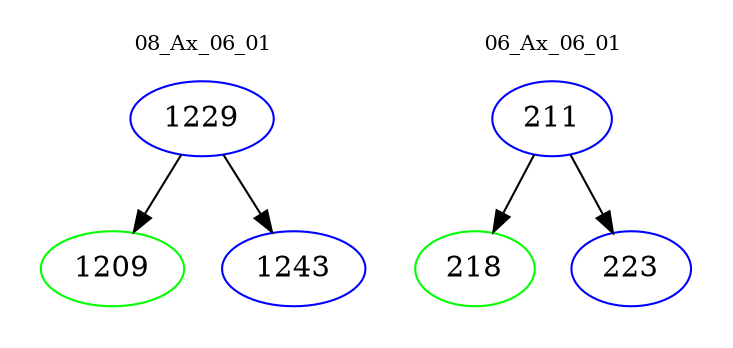 digraph{
subgraph cluster_0 {
color = white
label = "08_Ax_06_01";
fontsize=10;
T0_1229 [label="1229", color="blue"]
T0_1229 -> T0_1209 [color="black"]
T0_1209 [label="1209", color="green"]
T0_1229 -> T0_1243 [color="black"]
T0_1243 [label="1243", color="blue"]
}
subgraph cluster_1 {
color = white
label = "06_Ax_06_01";
fontsize=10;
T1_211 [label="211", color="blue"]
T1_211 -> T1_218 [color="black"]
T1_218 [label="218", color="green"]
T1_211 -> T1_223 [color="black"]
T1_223 [label="223", color="blue"]
}
}
